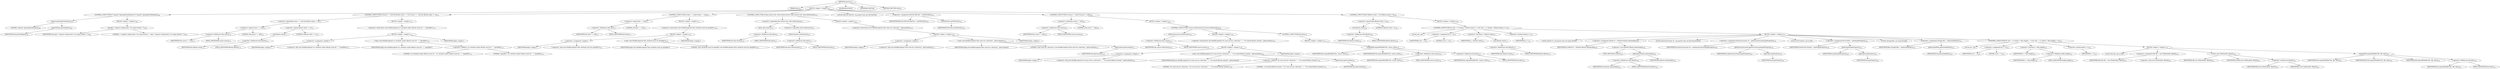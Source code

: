 digraph "execute" {  
"61" [label = <(METHOD,execute)<SUB>107</SUB>> ]
"4" [label = <(PARAM,this)<SUB>107</SUB>> ]
"62" [label = <(BLOCK,&lt;empty&gt;,&lt;empty&gt;)<SUB>107</SUB>> ]
"63" [label = <(CONTROL_STRUCTURE,if (&quot;expand&quot;.equals(getTaskType())),if (&quot;expand&quot;.equals(getTaskType())))<SUB>108</SUB>> ]
"64" [label = <(equals,equals(getTaskType()))<SUB>108</SUB>> ]
"65" [label = <(LITERAL,&quot;expand&quot;,equals(getTaskType()))<SUB>108</SUB>> ]
"66" [label = <(getTaskType,getTaskType())<SUB>108</SUB>> ]
"3" [label = <(IDENTIFIER,this,getTaskType())<SUB>108</SUB>> ]
"67" [label = <(BLOCK,&lt;empty&gt;,&lt;empty&gt;)<SUB>108</SUB>> ]
"68" [label = <(log,log(&quot;!! expand is deprecated. Use unzip instead. !!&quot;))<SUB>109</SUB>> ]
"5" [label = <(IDENTIFIER,this,log(&quot;!! expand is deprecated. Use unzip instead. !!&quot;))<SUB>109</SUB>> ]
"69" [label = <(LITERAL,&quot;!! expand is deprecated. Use unzip instead. !!&quot;,log(&quot;!! expand is deprecated. Use unzip instead. !!&quot;))<SUB>109</SUB>> ]
"70" [label = <(CONTROL_STRUCTURE,if (source == null &amp;&amp; filesets.size() == 0),if (source == null &amp;&amp; filesets.size() == 0))<SUB>112</SUB>> ]
"71" [label = <(&lt;operator&gt;.logicalAnd,source == null &amp;&amp; filesets.size() == 0)<SUB>112</SUB>> ]
"72" [label = <(&lt;operator&gt;.equals,source == null)<SUB>112</SUB>> ]
"73" [label = <(&lt;operator&gt;.fieldAccess,this.source)<SUB>112</SUB>> ]
"74" [label = <(IDENTIFIER,this,source == null)<SUB>112</SUB>> ]
"75" [label = <(FIELD_IDENTIFIER,source,source)<SUB>112</SUB>> ]
"76" [label = <(LITERAL,null,source == null)<SUB>112</SUB>> ]
"77" [label = <(&lt;operator&gt;.equals,filesets.size() == 0)<SUB>112</SUB>> ]
"78" [label = <(size,filesets.size())<SUB>112</SUB>> ]
"79" [label = <(&lt;operator&gt;.fieldAccess,this.filesets)<SUB>112</SUB>> ]
"80" [label = <(IDENTIFIER,this,filesets.size())<SUB>112</SUB>> ]
"81" [label = <(FIELD_IDENTIFIER,filesets,filesets)<SUB>112</SUB>> ]
"82" [label = <(LITERAL,0,filesets.size() == 0)<SUB>112</SUB>> ]
"83" [label = <(BLOCK,&lt;empty&gt;,&lt;empty&gt;)<SUB>112</SUB>> ]
"84" [label = <(&lt;operator&gt;.throw,throw new BuildException(&quot;src attribute and/or filesets must be &quot; + &quot;specified&quot;);)<SUB>113</SUB>> ]
"85" [label = <(BLOCK,&lt;empty&gt;,&lt;empty&gt;)<SUB>113</SUB>> ]
"86" [label = <(&lt;operator&gt;.assignment,&lt;empty&gt;)> ]
"87" [label = <(IDENTIFIER,$obj2,&lt;empty&gt;)> ]
"88" [label = <(&lt;operator&gt;.alloc,new BuildException(&quot;src attribute and/or filesets must be &quot; + &quot;specified&quot;))<SUB>113</SUB>> ]
"89" [label = <(&lt;init&gt;,new BuildException(&quot;src attribute and/or filesets must be &quot; + &quot;specified&quot;))<SUB>113</SUB>> ]
"90" [label = <(IDENTIFIER,$obj2,new BuildException(&quot;src attribute and/or filesets must be &quot; + &quot;specified&quot;))> ]
"91" [label = <(&lt;operator&gt;.addition,&quot;src attribute and/or filesets must be &quot; + &quot;specified&quot;)<SUB>113</SUB>> ]
"92" [label = <(LITERAL,&quot;src attribute and/or filesets must be &quot;,&quot;src attribute and/or filesets must be &quot; + &quot;specified&quot;)<SUB>113</SUB>> ]
"93" [label = <(LITERAL,&quot;specified&quot;,&quot;src attribute and/or filesets must be &quot; + &quot;specified&quot;)<SUB>114</SUB>> ]
"94" [label = <(IDENTIFIER,$obj2,&lt;empty&gt;)> ]
"95" [label = <(CONTROL_STRUCTURE,if (dest == null),if (dest == null))<SUB>117</SUB>> ]
"96" [label = <(&lt;operator&gt;.equals,dest == null)<SUB>117</SUB>> ]
"97" [label = <(&lt;operator&gt;.fieldAccess,this.dest)<SUB>117</SUB>> ]
"98" [label = <(IDENTIFIER,this,dest == null)<SUB>117</SUB>> ]
"99" [label = <(FIELD_IDENTIFIER,dest,dest)<SUB>117</SUB>> ]
"100" [label = <(LITERAL,null,dest == null)<SUB>117</SUB>> ]
"101" [label = <(BLOCK,&lt;empty&gt;,&lt;empty&gt;)<SUB>117</SUB>> ]
"102" [label = <(&lt;operator&gt;.throw,throw new BuildException(&quot;Dest attribute must be specified&quot;);)<SUB>118</SUB>> ]
"103" [label = <(BLOCK,&lt;empty&gt;,&lt;empty&gt;)<SUB>118</SUB>> ]
"104" [label = <(&lt;operator&gt;.assignment,&lt;empty&gt;)> ]
"105" [label = <(IDENTIFIER,$obj3,&lt;empty&gt;)> ]
"106" [label = <(&lt;operator&gt;.alloc,new BuildException(&quot;Dest attribute must be specified&quot;))<SUB>118</SUB>> ]
"107" [label = <(&lt;init&gt;,new BuildException(&quot;Dest attribute must be specified&quot;))<SUB>118</SUB>> ]
"108" [label = <(IDENTIFIER,$obj3,new BuildException(&quot;Dest attribute must be specified&quot;))> ]
"109" [label = <(LITERAL,&quot;Dest attribute must be specified&quot;,new BuildException(&quot;Dest attribute must be specified&quot;))<SUB>119</SUB>> ]
"110" [label = <(IDENTIFIER,$obj3,&lt;empty&gt;)> ]
"111" [label = <(CONTROL_STRUCTURE,if (dest.exists() &amp;&amp; !dest.isDirectory()),if (dest.exists() &amp;&amp; !dest.isDirectory()))<SUB>122</SUB>> ]
"112" [label = <(&lt;operator&gt;.logicalAnd,dest.exists() &amp;&amp; !dest.isDirectory())<SUB>122</SUB>> ]
"113" [label = <(exists,dest.exists())<SUB>122</SUB>> ]
"114" [label = <(&lt;operator&gt;.fieldAccess,this.dest)<SUB>122</SUB>> ]
"115" [label = <(IDENTIFIER,this,dest.exists())<SUB>122</SUB>> ]
"116" [label = <(FIELD_IDENTIFIER,dest,dest)<SUB>122</SUB>> ]
"117" [label = <(&lt;operator&gt;.logicalNot,!dest.isDirectory())<SUB>122</SUB>> ]
"118" [label = <(isDirectory,dest.isDirectory())<SUB>122</SUB>> ]
"119" [label = <(&lt;operator&gt;.fieldAccess,this.dest)<SUB>122</SUB>> ]
"120" [label = <(IDENTIFIER,this,dest.isDirectory())<SUB>122</SUB>> ]
"121" [label = <(FIELD_IDENTIFIER,dest,dest)<SUB>122</SUB>> ]
"122" [label = <(BLOCK,&lt;empty&gt;,&lt;empty&gt;)<SUB>122</SUB>> ]
"123" [label = <(&lt;operator&gt;.throw,throw new BuildException(&quot;Dest must be a directory.&quot;, getLocation());)<SUB>123</SUB>> ]
"124" [label = <(BLOCK,&lt;empty&gt;,&lt;empty&gt;)<SUB>123</SUB>> ]
"125" [label = <(&lt;operator&gt;.assignment,&lt;empty&gt;)> ]
"126" [label = <(IDENTIFIER,$obj4,&lt;empty&gt;)> ]
"127" [label = <(&lt;operator&gt;.alloc,new BuildException(&quot;Dest must be a directory.&quot;, getLocation()))<SUB>123</SUB>> ]
"128" [label = <(&lt;init&gt;,new BuildException(&quot;Dest must be a directory.&quot;, getLocation()))<SUB>123</SUB>> ]
"129" [label = <(IDENTIFIER,$obj4,new BuildException(&quot;Dest must be a directory.&quot;, getLocation()))> ]
"130" [label = <(LITERAL,&quot;Dest must be a directory.&quot;,new BuildException(&quot;Dest must be a directory.&quot;, getLocation()))<SUB>123</SUB>> ]
"131" [label = <(getLocation,getLocation())<SUB>123</SUB>> ]
"6" [label = <(IDENTIFIER,this,getLocation())<SUB>123</SUB>> ]
"132" [label = <(IDENTIFIER,$obj4,&lt;empty&gt;)> ]
"133" [label = <(LOCAL,FileUtils fileUtils: org.apache.tools.ant.util.FileUtils)> ]
"134" [label = <(&lt;operator&gt;.assignment,FileUtils fileUtils = newFileUtils())<SUB>126</SUB>> ]
"135" [label = <(IDENTIFIER,fileUtils,FileUtils fileUtils = newFileUtils())<SUB>126</SUB>> ]
"136" [label = <(newFileUtils,newFileUtils())<SUB>126</SUB>> ]
"137" [label = <(IDENTIFIER,FileUtils,newFileUtils())<SUB>126</SUB>> ]
"138" [label = <(CONTROL_STRUCTURE,if (source != null),if (source != null))<SUB>128</SUB>> ]
"139" [label = <(&lt;operator&gt;.notEquals,source != null)<SUB>128</SUB>> ]
"140" [label = <(&lt;operator&gt;.fieldAccess,this.source)<SUB>128</SUB>> ]
"141" [label = <(IDENTIFIER,this,source != null)<SUB>128</SUB>> ]
"142" [label = <(FIELD_IDENTIFIER,source,source)<SUB>128</SUB>> ]
"143" [label = <(LITERAL,null,source != null)<SUB>128</SUB>> ]
"144" [label = <(BLOCK,&lt;empty&gt;,&lt;empty&gt;)<SUB>128</SUB>> ]
"145" [label = <(CONTROL_STRUCTURE,if (source.isDirectory()),if (source.isDirectory()))<SUB>129</SUB>> ]
"146" [label = <(isDirectory,source.isDirectory())<SUB>129</SUB>> ]
"147" [label = <(&lt;operator&gt;.fieldAccess,this.source)<SUB>129</SUB>> ]
"148" [label = <(IDENTIFIER,this,source.isDirectory())<SUB>129</SUB>> ]
"149" [label = <(FIELD_IDENTIFIER,source,source)<SUB>129</SUB>> ]
"150" [label = <(BLOCK,&lt;empty&gt;,&lt;empty&gt;)<SUB>129</SUB>> ]
"151" [label = <(&lt;operator&gt;.throw,throw new BuildException(&quot;Src must not be a directory.&quot; + &quot; Use nested filesets instead.&quot;, getLocation());)<SUB>130</SUB>> ]
"152" [label = <(BLOCK,&lt;empty&gt;,&lt;empty&gt;)<SUB>130</SUB>> ]
"153" [label = <(&lt;operator&gt;.assignment,&lt;empty&gt;)> ]
"154" [label = <(IDENTIFIER,$obj5,&lt;empty&gt;)> ]
"155" [label = <(&lt;operator&gt;.alloc,new BuildException(&quot;Src must not be a directory.&quot; + &quot; Use nested filesets instead.&quot;, getLocation()))<SUB>130</SUB>> ]
"156" [label = <(&lt;init&gt;,new BuildException(&quot;Src must not be a directory.&quot; + &quot; Use nested filesets instead.&quot;, getLocation()))<SUB>130</SUB>> ]
"157" [label = <(IDENTIFIER,$obj5,new BuildException(&quot;Src must not be a directory.&quot; + &quot; Use nested filesets instead.&quot;, getLocation()))> ]
"158" [label = <(&lt;operator&gt;.addition,&quot;Src must not be a directory.&quot; + &quot; Use nested filesets instead.&quot;)<SUB>130</SUB>> ]
"159" [label = <(LITERAL,&quot;Src must not be a directory.&quot;,&quot;Src must not be a directory.&quot; + &quot; Use nested filesets instead.&quot;)<SUB>130</SUB>> ]
"160" [label = <(LITERAL,&quot; Use nested filesets instead.&quot;,&quot;Src must not be a directory.&quot; + &quot; Use nested filesets instead.&quot;)<SUB>131</SUB>> ]
"161" [label = <(getLocation,getLocation())<SUB>131</SUB>> ]
"7" [label = <(IDENTIFIER,this,getLocation())<SUB>131</SUB>> ]
"162" [label = <(IDENTIFIER,$obj5,&lt;empty&gt;)> ]
"163" [label = <(CONTROL_STRUCTURE,else,else)<SUB>132</SUB>> ]
"164" [label = <(BLOCK,&lt;empty&gt;,&lt;empty&gt;)<SUB>132</SUB>> ]
"165" [label = <(expandFile,expandFile(fileUtils, source, dest))<SUB>133</SUB>> ]
"8" [label = <(IDENTIFIER,this,expandFile(fileUtils, source, dest))<SUB>133</SUB>> ]
"166" [label = <(IDENTIFIER,fileUtils,expandFile(fileUtils, source, dest))<SUB>133</SUB>> ]
"167" [label = <(&lt;operator&gt;.fieldAccess,this.source)<SUB>133</SUB>> ]
"168" [label = <(IDENTIFIER,this,expandFile(fileUtils, source, dest))<SUB>133</SUB>> ]
"169" [label = <(FIELD_IDENTIFIER,source,source)<SUB>133</SUB>> ]
"170" [label = <(&lt;operator&gt;.fieldAccess,this.dest)<SUB>133</SUB>> ]
"171" [label = <(IDENTIFIER,this,expandFile(fileUtils, source, dest))<SUB>133</SUB>> ]
"172" [label = <(FIELD_IDENTIFIER,dest,dest)<SUB>133</SUB>> ]
"173" [label = <(CONTROL_STRUCTURE,if (filesets.size() &gt; 0),if (filesets.size() &gt; 0))<SUB>136</SUB>> ]
"174" [label = <(&lt;operator&gt;.greaterThan,filesets.size() &gt; 0)<SUB>136</SUB>> ]
"175" [label = <(size,filesets.size())<SUB>136</SUB>> ]
"176" [label = <(&lt;operator&gt;.fieldAccess,this.filesets)<SUB>136</SUB>> ]
"177" [label = <(IDENTIFIER,this,filesets.size())<SUB>136</SUB>> ]
"178" [label = <(FIELD_IDENTIFIER,filesets,filesets)<SUB>136</SUB>> ]
"179" [label = <(LITERAL,0,filesets.size() &gt; 0)<SUB>136</SUB>> ]
"180" [label = <(BLOCK,&lt;empty&gt;,&lt;empty&gt;)<SUB>136</SUB>> ]
"181" [label = <(CONTROL_STRUCTURE,for (int j = 0; Some(j &lt; filesets.size()); j++),for (int j = 0; Some(j &lt; filesets.size()); j++))<SUB>137</SUB>> ]
"182" [label = <(LOCAL,int j: int)> ]
"183" [label = <(&lt;operator&gt;.assignment,int j = 0)<SUB>137</SUB>> ]
"184" [label = <(IDENTIFIER,j,int j = 0)<SUB>137</SUB>> ]
"185" [label = <(LITERAL,0,int j = 0)<SUB>137</SUB>> ]
"186" [label = <(&lt;operator&gt;.lessThan,j &lt; filesets.size())<SUB>137</SUB>> ]
"187" [label = <(IDENTIFIER,j,j &lt; filesets.size())<SUB>137</SUB>> ]
"188" [label = <(size,filesets.size())<SUB>137</SUB>> ]
"189" [label = <(&lt;operator&gt;.fieldAccess,this.filesets)<SUB>137</SUB>> ]
"190" [label = <(IDENTIFIER,this,filesets.size())<SUB>137</SUB>> ]
"191" [label = <(FIELD_IDENTIFIER,filesets,filesets)<SUB>137</SUB>> ]
"192" [label = <(&lt;operator&gt;.postIncrement,j++)<SUB>137</SUB>> ]
"193" [label = <(IDENTIFIER,j,j++)<SUB>137</SUB>> ]
"194" [label = <(BLOCK,&lt;empty&gt;,&lt;empty&gt;)<SUB>137</SUB>> ]
"195" [label = <(LOCAL,FileSet fs: org.apache.tools.ant.types.FileSet)> ]
"196" [label = <(&lt;operator&gt;.assignment,FileSet fs = (FileSet) filesets.elementAt(j))<SUB>138</SUB>> ]
"197" [label = <(IDENTIFIER,fs,FileSet fs = (FileSet) filesets.elementAt(j))<SUB>138</SUB>> ]
"198" [label = <(&lt;operator&gt;.cast,(FileSet) filesets.elementAt(j))<SUB>138</SUB>> ]
"199" [label = <(TYPE_REF,FileSet,FileSet)<SUB>138</SUB>> ]
"200" [label = <(elementAt,filesets.elementAt(j))<SUB>138</SUB>> ]
"201" [label = <(&lt;operator&gt;.fieldAccess,this.filesets)<SUB>138</SUB>> ]
"202" [label = <(IDENTIFIER,this,filesets.elementAt(j))<SUB>138</SUB>> ]
"203" [label = <(FIELD_IDENTIFIER,filesets,filesets)<SUB>138</SUB>> ]
"204" [label = <(IDENTIFIER,j,filesets.elementAt(j))<SUB>138</SUB>> ]
"205" [label = <(LOCAL,DirectoryScanner ds: org.apache.tools.ant.DirectoryScanner)> ]
"206" [label = <(&lt;operator&gt;.assignment,DirectoryScanner ds = getDirectoryScanner(getProject()))<SUB>139</SUB>> ]
"207" [label = <(IDENTIFIER,ds,DirectoryScanner ds = getDirectoryScanner(getProject()))<SUB>139</SUB>> ]
"208" [label = <(getDirectoryScanner,getDirectoryScanner(getProject()))<SUB>139</SUB>> ]
"209" [label = <(IDENTIFIER,fs,getDirectoryScanner(getProject()))<SUB>139</SUB>> ]
"210" [label = <(getProject,getProject())<SUB>139</SUB>> ]
"9" [label = <(IDENTIFIER,this,getProject())<SUB>139</SUB>> ]
"211" [label = <(LOCAL,File fromDir: java.io.File)> ]
"212" [label = <(&lt;operator&gt;.assignment,File fromDir = getDir(getProject()))<SUB>140</SUB>> ]
"213" [label = <(IDENTIFIER,fromDir,File fromDir = getDir(getProject()))<SUB>140</SUB>> ]
"214" [label = <(getDir,getDir(getProject()))<SUB>140</SUB>> ]
"215" [label = <(IDENTIFIER,fs,getDir(getProject()))<SUB>140</SUB>> ]
"216" [label = <(getProject,getProject())<SUB>140</SUB>> ]
"10" [label = <(IDENTIFIER,this,getProject())<SUB>140</SUB>> ]
"217" [label = <(LOCAL,String[] files: java.lang.String[])> ]
"218" [label = <(&lt;operator&gt;.assignment,String[] files = getIncludedFiles())<SUB>142</SUB>> ]
"219" [label = <(IDENTIFIER,files,String[] files = getIncludedFiles())<SUB>142</SUB>> ]
"220" [label = <(getIncludedFiles,getIncludedFiles())<SUB>142</SUB>> ]
"221" [label = <(IDENTIFIER,ds,getIncludedFiles())<SUB>142</SUB>> ]
"222" [label = <(CONTROL_STRUCTURE,for (int i = 0; Some(i &lt; files.length); ++i),for (int i = 0; Some(i &lt; files.length); ++i))<SUB>143</SUB>> ]
"223" [label = <(LOCAL,int i: int)> ]
"224" [label = <(&lt;operator&gt;.assignment,int i = 0)<SUB>143</SUB>> ]
"225" [label = <(IDENTIFIER,i,int i = 0)<SUB>143</SUB>> ]
"226" [label = <(LITERAL,0,int i = 0)<SUB>143</SUB>> ]
"227" [label = <(&lt;operator&gt;.lessThan,i &lt; files.length)<SUB>143</SUB>> ]
"228" [label = <(IDENTIFIER,i,i &lt; files.length)<SUB>143</SUB>> ]
"229" [label = <(&lt;operator&gt;.fieldAccess,files.length)<SUB>143</SUB>> ]
"230" [label = <(IDENTIFIER,files,i &lt; files.length)<SUB>143</SUB>> ]
"231" [label = <(FIELD_IDENTIFIER,length,length)<SUB>143</SUB>> ]
"232" [label = <(&lt;operator&gt;.preIncrement,++i)<SUB>143</SUB>> ]
"233" [label = <(IDENTIFIER,i,++i)<SUB>143</SUB>> ]
"234" [label = <(BLOCK,&lt;empty&gt;,&lt;empty&gt;)<SUB>143</SUB>> ]
"12" [label = <(LOCAL,File file: java.io.File)> ]
"235" [label = <(&lt;operator&gt;.assignment,File file = new File(fromDir, files[i]))<SUB>144</SUB>> ]
"236" [label = <(IDENTIFIER,file,File file = new File(fromDir, files[i]))<SUB>144</SUB>> ]
"237" [label = <(&lt;operator&gt;.alloc,new File(fromDir, files[i]))<SUB>144</SUB>> ]
"238" [label = <(&lt;init&gt;,new File(fromDir, files[i]))<SUB>144</SUB>> ]
"11" [label = <(IDENTIFIER,file,new File(fromDir, files[i]))<SUB>144</SUB>> ]
"239" [label = <(IDENTIFIER,fromDir,new File(fromDir, files[i]))<SUB>144</SUB>> ]
"240" [label = <(&lt;operator&gt;.indexAccess,files[i])<SUB>144</SUB>> ]
"241" [label = <(IDENTIFIER,files,new File(fromDir, files[i]))<SUB>144</SUB>> ]
"242" [label = <(IDENTIFIER,i,new File(fromDir, files[i]))<SUB>144</SUB>> ]
"243" [label = <(expandFile,expandFile(fileUtils, file, dest))<SUB>145</SUB>> ]
"13" [label = <(IDENTIFIER,this,expandFile(fileUtils, file, dest))<SUB>145</SUB>> ]
"244" [label = <(IDENTIFIER,fileUtils,expandFile(fileUtils, file, dest))<SUB>145</SUB>> ]
"245" [label = <(IDENTIFIER,file,expandFile(fileUtils, file, dest))<SUB>145</SUB>> ]
"246" [label = <(&lt;operator&gt;.fieldAccess,this.dest)<SUB>145</SUB>> ]
"247" [label = <(IDENTIFIER,this,expandFile(fileUtils, file, dest))<SUB>145</SUB>> ]
"248" [label = <(FIELD_IDENTIFIER,dest,dest)<SUB>145</SUB>> ]
"249" [label = <(MODIFIER,PUBLIC)> ]
"250" [label = <(MODIFIER,VIRTUAL)> ]
"251" [label = <(METHOD_RETURN,void)<SUB>107</SUB>> ]
  "61" -> "4" 
  "61" -> "62" 
  "61" -> "249" 
  "61" -> "250" 
  "61" -> "251" 
  "62" -> "63" 
  "62" -> "70" 
  "62" -> "95" 
  "62" -> "111" 
  "62" -> "133" 
  "62" -> "134" 
  "62" -> "138" 
  "62" -> "173" 
  "63" -> "64" 
  "63" -> "67" 
  "64" -> "65" 
  "64" -> "66" 
  "66" -> "3" 
  "67" -> "68" 
  "68" -> "5" 
  "68" -> "69" 
  "70" -> "71" 
  "70" -> "83" 
  "71" -> "72" 
  "71" -> "77" 
  "72" -> "73" 
  "72" -> "76" 
  "73" -> "74" 
  "73" -> "75" 
  "77" -> "78" 
  "77" -> "82" 
  "78" -> "79" 
  "79" -> "80" 
  "79" -> "81" 
  "83" -> "84" 
  "84" -> "85" 
  "85" -> "86" 
  "85" -> "89" 
  "85" -> "94" 
  "86" -> "87" 
  "86" -> "88" 
  "89" -> "90" 
  "89" -> "91" 
  "91" -> "92" 
  "91" -> "93" 
  "95" -> "96" 
  "95" -> "101" 
  "96" -> "97" 
  "96" -> "100" 
  "97" -> "98" 
  "97" -> "99" 
  "101" -> "102" 
  "102" -> "103" 
  "103" -> "104" 
  "103" -> "107" 
  "103" -> "110" 
  "104" -> "105" 
  "104" -> "106" 
  "107" -> "108" 
  "107" -> "109" 
  "111" -> "112" 
  "111" -> "122" 
  "112" -> "113" 
  "112" -> "117" 
  "113" -> "114" 
  "114" -> "115" 
  "114" -> "116" 
  "117" -> "118" 
  "118" -> "119" 
  "119" -> "120" 
  "119" -> "121" 
  "122" -> "123" 
  "123" -> "124" 
  "124" -> "125" 
  "124" -> "128" 
  "124" -> "132" 
  "125" -> "126" 
  "125" -> "127" 
  "128" -> "129" 
  "128" -> "130" 
  "128" -> "131" 
  "131" -> "6" 
  "134" -> "135" 
  "134" -> "136" 
  "136" -> "137" 
  "138" -> "139" 
  "138" -> "144" 
  "139" -> "140" 
  "139" -> "143" 
  "140" -> "141" 
  "140" -> "142" 
  "144" -> "145" 
  "145" -> "146" 
  "145" -> "150" 
  "145" -> "163" 
  "146" -> "147" 
  "147" -> "148" 
  "147" -> "149" 
  "150" -> "151" 
  "151" -> "152" 
  "152" -> "153" 
  "152" -> "156" 
  "152" -> "162" 
  "153" -> "154" 
  "153" -> "155" 
  "156" -> "157" 
  "156" -> "158" 
  "156" -> "161" 
  "158" -> "159" 
  "158" -> "160" 
  "161" -> "7" 
  "163" -> "164" 
  "164" -> "165" 
  "165" -> "8" 
  "165" -> "166" 
  "165" -> "167" 
  "165" -> "170" 
  "167" -> "168" 
  "167" -> "169" 
  "170" -> "171" 
  "170" -> "172" 
  "173" -> "174" 
  "173" -> "180" 
  "174" -> "175" 
  "174" -> "179" 
  "175" -> "176" 
  "176" -> "177" 
  "176" -> "178" 
  "180" -> "181" 
  "181" -> "182" 
  "181" -> "183" 
  "181" -> "186" 
  "181" -> "192" 
  "181" -> "194" 
  "183" -> "184" 
  "183" -> "185" 
  "186" -> "187" 
  "186" -> "188" 
  "188" -> "189" 
  "189" -> "190" 
  "189" -> "191" 
  "192" -> "193" 
  "194" -> "195" 
  "194" -> "196" 
  "194" -> "205" 
  "194" -> "206" 
  "194" -> "211" 
  "194" -> "212" 
  "194" -> "217" 
  "194" -> "218" 
  "194" -> "222" 
  "196" -> "197" 
  "196" -> "198" 
  "198" -> "199" 
  "198" -> "200" 
  "200" -> "201" 
  "200" -> "204" 
  "201" -> "202" 
  "201" -> "203" 
  "206" -> "207" 
  "206" -> "208" 
  "208" -> "209" 
  "208" -> "210" 
  "210" -> "9" 
  "212" -> "213" 
  "212" -> "214" 
  "214" -> "215" 
  "214" -> "216" 
  "216" -> "10" 
  "218" -> "219" 
  "218" -> "220" 
  "220" -> "221" 
  "222" -> "223" 
  "222" -> "224" 
  "222" -> "227" 
  "222" -> "232" 
  "222" -> "234" 
  "224" -> "225" 
  "224" -> "226" 
  "227" -> "228" 
  "227" -> "229" 
  "229" -> "230" 
  "229" -> "231" 
  "232" -> "233" 
  "234" -> "12" 
  "234" -> "235" 
  "234" -> "238" 
  "234" -> "243" 
  "235" -> "236" 
  "235" -> "237" 
  "238" -> "11" 
  "238" -> "239" 
  "238" -> "240" 
  "240" -> "241" 
  "240" -> "242" 
  "243" -> "13" 
  "243" -> "244" 
  "243" -> "245" 
  "243" -> "246" 
  "246" -> "247" 
  "246" -> "248" 
}
